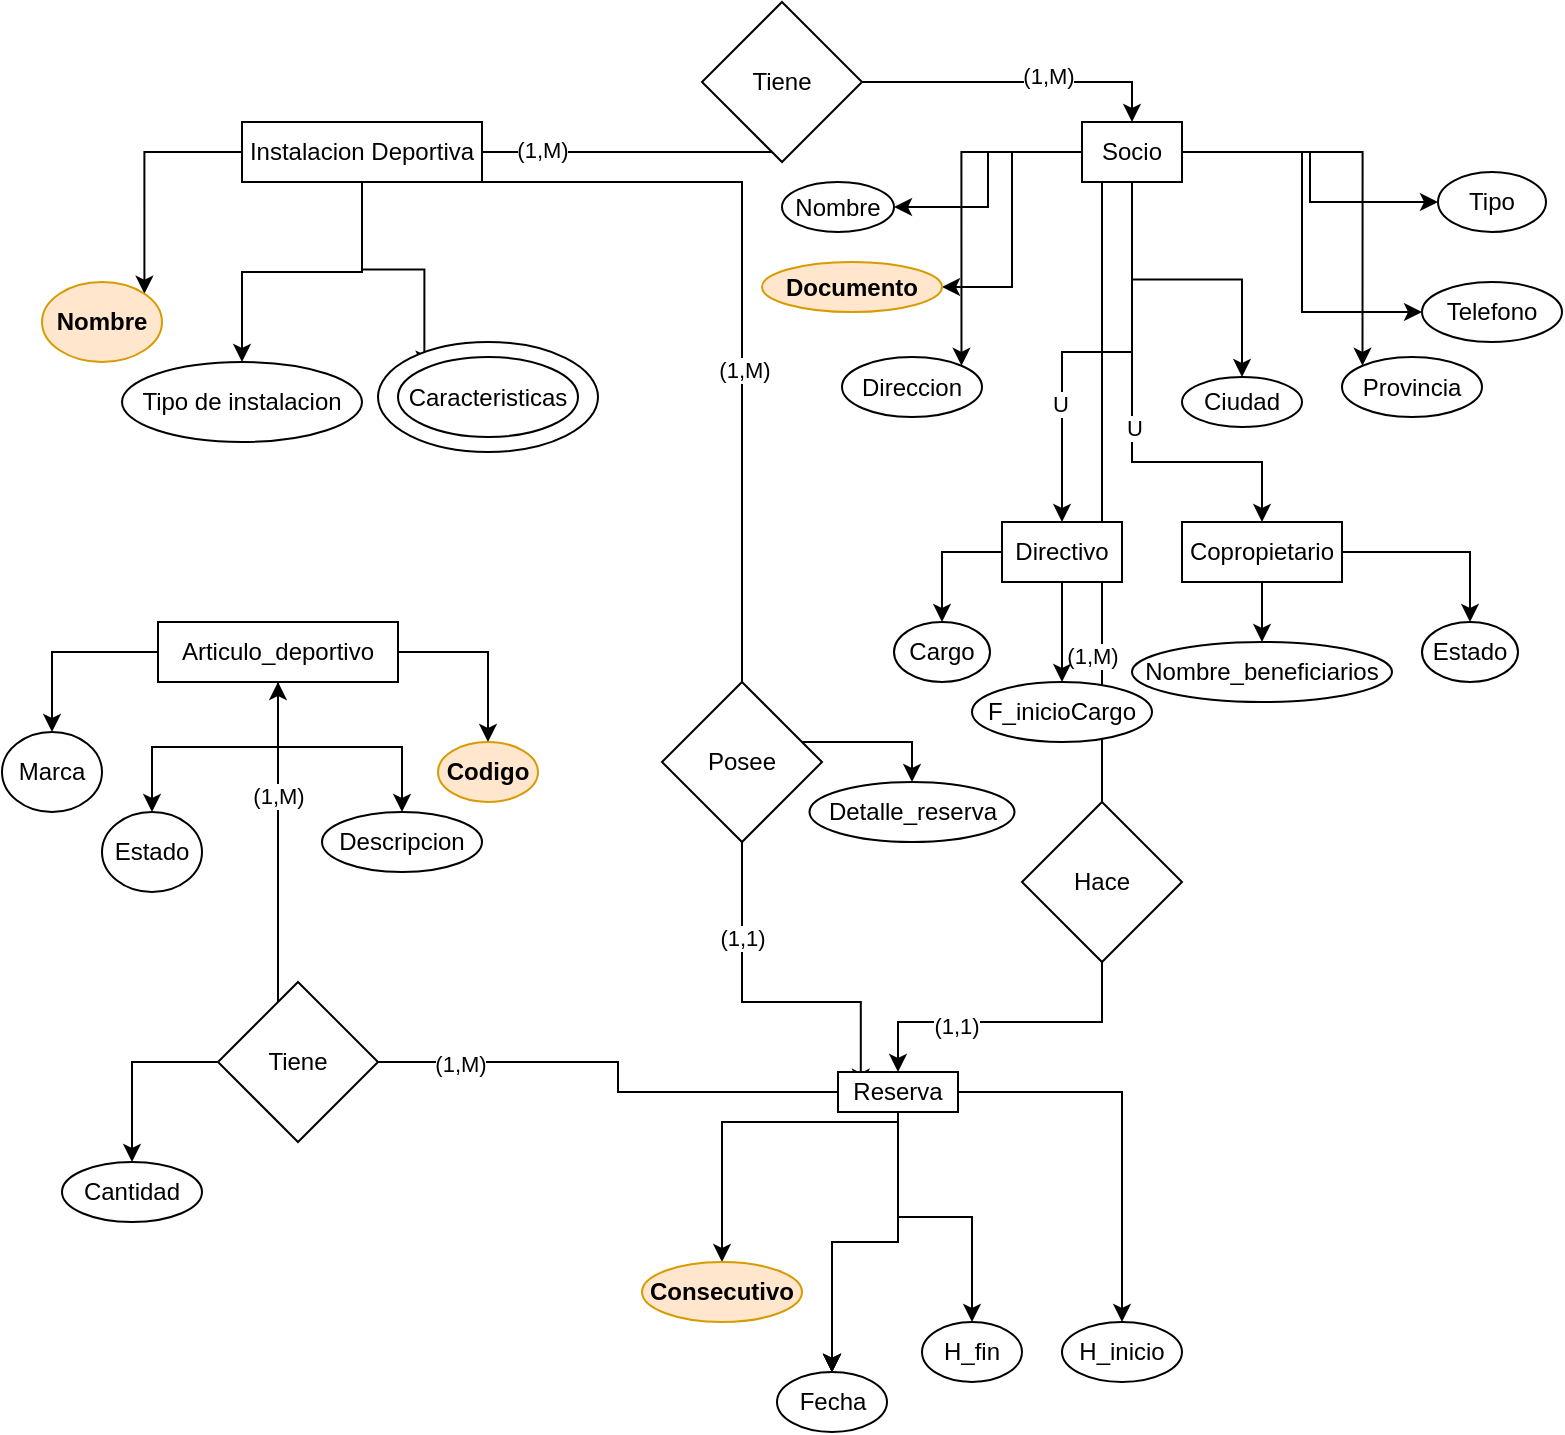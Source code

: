 <mxfile version="21.7.2" type="github">
  <diagram name="Página-1" id="hyoygEu00sJUBRQJcLb9">
    <mxGraphModel dx="1379" dy="797" grid="1" gridSize="10" guides="1" tooltips="1" connect="1" arrows="1" fold="1" page="1" pageScale="1" pageWidth="827" pageHeight="1169" math="0" shadow="0">
      <root>
        <mxCell id="0" />
        <mxCell id="1" parent="0" />
        <mxCell id="QoFn2yfLO23CZvwwbxpm-6" style="edgeStyle=orthogonalEdgeStyle;rounded=0;orthogonalLoop=1;jettySize=auto;html=1;entryX=1;entryY=0;entryDx=0;entryDy=0;" edge="1" parent="1" source="QoFn2yfLO23CZvwwbxpm-1" target="QoFn2yfLO23CZvwwbxpm-2">
          <mxGeometry relative="1" as="geometry" />
        </mxCell>
        <mxCell id="QoFn2yfLO23CZvwwbxpm-7" style="edgeStyle=orthogonalEdgeStyle;rounded=0;orthogonalLoop=1;jettySize=auto;html=1;" edge="1" parent="1" source="QoFn2yfLO23CZvwwbxpm-1" target="QoFn2yfLO23CZvwwbxpm-3">
          <mxGeometry relative="1" as="geometry" />
        </mxCell>
        <mxCell id="QoFn2yfLO23CZvwwbxpm-8" style="edgeStyle=orthogonalEdgeStyle;rounded=0;orthogonalLoop=1;jettySize=auto;html=1;entryX=0;entryY=0;entryDx=0;entryDy=0;" edge="1" parent="1" source="QoFn2yfLO23CZvwwbxpm-1" target="QoFn2yfLO23CZvwwbxpm-4">
          <mxGeometry relative="1" as="geometry" />
        </mxCell>
        <mxCell id="QoFn2yfLO23CZvwwbxpm-24" style="edgeStyle=orthogonalEdgeStyle;rounded=0;orthogonalLoop=1;jettySize=auto;html=1;entryX=0.5;entryY=0;entryDx=0;entryDy=0;" edge="1" parent="1" source="QoFn2yfLO23CZvwwbxpm-1" target="QoFn2yfLO23CZvwwbxpm-9">
          <mxGeometry relative="1" as="geometry" />
        </mxCell>
        <mxCell id="QoFn2yfLO23CZvwwbxpm-26" value="(1,M)" style="edgeLabel;html=1;align=center;verticalAlign=middle;resizable=0;points=[];" vertex="1" connectable="0" parent="QoFn2yfLO23CZvwwbxpm-24">
          <mxGeometry x="0.673" y="3" relative="1" as="geometry">
            <mxPoint as="offset" />
          </mxGeometry>
        </mxCell>
        <mxCell id="QoFn2yfLO23CZvwwbxpm-27" value="(1,M)" style="edgeLabel;html=1;align=center;verticalAlign=middle;resizable=0;points=[];" vertex="1" connectable="0" parent="QoFn2yfLO23CZvwwbxpm-24">
          <mxGeometry x="-0.844" y="1" relative="1" as="geometry">
            <mxPoint as="offset" />
          </mxGeometry>
        </mxCell>
        <mxCell id="QoFn2yfLO23CZvwwbxpm-82" style="edgeStyle=orthogonalEdgeStyle;rounded=0;orthogonalLoop=1;jettySize=auto;html=1;entryX=0.19;entryY=0.37;entryDx=0;entryDy=0;entryPerimeter=0;" edge="1" parent="1" source="QoFn2yfLO23CZvwwbxpm-1" target="QoFn2yfLO23CZvwwbxpm-53">
          <mxGeometry relative="1" as="geometry">
            <Array as="points">
              <mxPoint x="380" y="120" />
              <mxPoint x="380" y="530" />
              <mxPoint x="439" y="530" />
            </Array>
          </mxGeometry>
        </mxCell>
        <mxCell id="QoFn2yfLO23CZvwwbxpm-84" value="(1,1)" style="edgeLabel;html=1;align=center;verticalAlign=middle;resizable=0;points=[];" vertex="1" connectable="0" parent="QoFn2yfLO23CZvwwbxpm-82">
          <mxGeometry x="0.581" relative="1" as="geometry">
            <mxPoint as="offset" />
          </mxGeometry>
        </mxCell>
        <mxCell id="QoFn2yfLO23CZvwwbxpm-85" value="(1,M)" style="edgeLabel;html=1;align=center;verticalAlign=middle;resizable=0;points=[];" vertex="1" connectable="0" parent="QoFn2yfLO23CZvwwbxpm-82">
          <mxGeometry x="-0.304" y="1" relative="1" as="geometry">
            <mxPoint as="offset" />
          </mxGeometry>
        </mxCell>
        <mxCell id="QoFn2yfLO23CZvwwbxpm-1" value="Instalacion Deportiva" style="rounded=0;whiteSpace=wrap;html=1;" vertex="1" parent="1">
          <mxGeometry x="130" y="90" width="120" height="30" as="geometry" />
        </mxCell>
        <mxCell id="QoFn2yfLO23CZvwwbxpm-2" value="&lt;b&gt;Nombre&lt;/b&gt;" style="ellipse;whiteSpace=wrap;html=1;fillColor=#ffe6cc;strokeColor=#d79b00;" vertex="1" parent="1">
          <mxGeometry x="30" y="170" width="60" height="40" as="geometry" />
        </mxCell>
        <mxCell id="QoFn2yfLO23CZvwwbxpm-3" value="Tipo de instalacion" style="ellipse;whiteSpace=wrap;html=1;" vertex="1" parent="1">
          <mxGeometry x="70" y="210" width="120" height="40" as="geometry" />
        </mxCell>
        <mxCell id="QoFn2yfLO23CZvwwbxpm-5" value="" style="ellipse;whiteSpace=wrap;html=1;" vertex="1" parent="1">
          <mxGeometry x="198" y="200" width="110" height="55" as="geometry" />
        </mxCell>
        <mxCell id="QoFn2yfLO23CZvwwbxpm-4" value="Caracteristicas" style="ellipse;whiteSpace=wrap;html=1;" vertex="1" parent="1">
          <mxGeometry x="208" y="207.5" width="90" height="40" as="geometry" />
        </mxCell>
        <mxCell id="QoFn2yfLO23CZvwwbxpm-17" style="edgeStyle=orthogonalEdgeStyle;rounded=0;orthogonalLoop=1;jettySize=auto;html=1;entryX=1;entryY=0.5;entryDx=0;entryDy=0;" edge="1" parent="1" source="QoFn2yfLO23CZvwwbxpm-9" target="QoFn2yfLO23CZvwwbxpm-15">
          <mxGeometry relative="1" as="geometry" />
        </mxCell>
        <mxCell id="QoFn2yfLO23CZvwwbxpm-18" style="edgeStyle=orthogonalEdgeStyle;rounded=0;orthogonalLoop=1;jettySize=auto;html=1;entryX=1;entryY=0.5;entryDx=0;entryDy=0;" edge="1" parent="1" source="QoFn2yfLO23CZvwwbxpm-9" target="QoFn2yfLO23CZvwwbxpm-10">
          <mxGeometry relative="1" as="geometry" />
        </mxCell>
        <mxCell id="QoFn2yfLO23CZvwwbxpm-19" style="edgeStyle=orthogonalEdgeStyle;rounded=0;orthogonalLoop=1;jettySize=auto;html=1;entryX=1;entryY=0;entryDx=0;entryDy=0;" edge="1" parent="1" source="QoFn2yfLO23CZvwwbxpm-9" target="QoFn2yfLO23CZvwwbxpm-11">
          <mxGeometry relative="1" as="geometry" />
        </mxCell>
        <mxCell id="QoFn2yfLO23CZvwwbxpm-20" style="edgeStyle=orthogonalEdgeStyle;rounded=0;orthogonalLoop=1;jettySize=auto;html=1;entryX=0.5;entryY=0;entryDx=0;entryDy=0;" edge="1" parent="1" source="QoFn2yfLO23CZvwwbxpm-9" target="QoFn2yfLO23CZvwwbxpm-12">
          <mxGeometry relative="1" as="geometry" />
        </mxCell>
        <mxCell id="QoFn2yfLO23CZvwwbxpm-21" style="edgeStyle=orthogonalEdgeStyle;rounded=0;orthogonalLoop=1;jettySize=auto;html=1;entryX=0;entryY=0;entryDx=0;entryDy=0;" edge="1" parent="1" source="QoFn2yfLO23CZvwwbxpm-9" target="QoFn2yfLO23CZvwwbxpm-13">
          <mxGeometry relative="1" as="geometry" />
        </mxCell>
        <mxCell id="QoFn2yfLO23CZvwwbxpm-22" style="edgeStyle=orthogonalEdgeStyle;rounded=0;orthogonalLoop=1;jettySize=auto;html=1;entryX=0;entryY=0.5;entryDx=0;entryDy=0;" edge="1" parent="1" source="QoFn2yfLO23CZvwwbxpm-9" target="QoFn2yfLO23CZvwwbxpm-14">
          <mxGeometry relative="1" as="geometry" />
        </mxCell>
        <mxCell id="QoFn2yfLO23CZvwwbxpm-23" style="edgeStyle=orthogonalEdgeStyle;rounded=0;orthogonalLoop=1;jettySize=auto;html=1;entryX=0;entryY=0.5;entryDx=0;entryDy=0;" edge="1" parent="1" source="QoFn2yfLO23CZvwwbxpm-9" target="QoFn2yfLO23CZvwwbxpm-16">
          <mxGeometry relative="1" as="geometry" />
        </mxCell>
        <mxCell id="QoFn2yfLO23CZvwwbxpm-30" style="edgeStyle=orthogonalEdgeStyle;rounded=0;orthogonalLoop=1;jettySize=auto;html=1;" edge="1" parent="1" source="QoFn2yfLO23CZvwwbxpm-9" target="QoFn2yfLO23CZvwwbxpm-28">
          <mxGeometry relative="1" as="geometry" />
        </mxCell>
        <mxCell id="QoFn2yfLO23CZvwwbxpm-35" value="U" style="edgeLabel;html=1;align=center;verticalAlign=middle;resizable=0;points=[];" vertex="1" connectable="0" parent="QoFn2yfLO23CZvwwbxpm-30">
          <mxGeometry x="0.422" y="-1" relative="1" as="geometry">
            <mxPoint as="offset" />
          </mxGeometry>
        </mxCell>
        <mxCell id="QoFn2yfLO23CZvwwbxpm-31" style="edgeStyle=orthogonalEdgeStyle;rounded=0;orthogonalLoop=1;jettySize=auto;html=1;entryX=0.5;entryY=0;entryDx=0;entryDy=0;" edge="1" parent="1" source="QoFn2yfLO23CZvwwbxpm-9" target="QoFn2yfLO23CZvwwbxpm-29">
          <mxGeometry relative="1" as="geometry">
            <Array as="points">
              <mxPoint x="575" y="260" />
              <mxPoint x="640" y="260" />
            </Array>
          </mxGeometry>
        </mxCell>
        <mxCell id="QoFn2yfLO23CZvwwbxpm-34" value="U" style="edgeLabel;html=1;align=center;verticalAlign=middle;resizable=0;points=[];" vertex="1" connectable="0" parent="QoFn2yfLO23CZvwwbxpm-31">
          <mxGeometry x="0.409" y="-2" relative="1" as="geometry">
            <mxPoint x="-25" y="-19" as="offset" />
          </mxGeometry>
        </mxCell>
        <mxCell id="QoFn2yfLO23CZvwwbxpm-76" style="edgeStyle=orthogonalEdgeStyle;rounded=0;orthogonalLoop=1;jettySize=auto;html=1;" edge="1" parent="1" source="QoFn2yfLO23CZvwwbxpm-9" target="QoFn2yfLO23CZvwwbxpm-53">
          <mxGeometry relative="1" as="geometry">
            <Array as="points">
              <mxPoint x="560" y="540" />
              <mxPoint x="458" y="540" />
            </Array>
          </mxGeometry>
        </mxCell>
        <mxCell id="QoFn2yfLO23CZvwwbxpm-80" value="(1,M)" style="edgeLabel;html=1;align=center;verticalAlign=middle;resizable=0;points=[];" vertex="1" connectable="0" parent="QoFn2yfLO23CZvwwbxpm-76">
          <mxGeometry x="-0.133" y="-5" relative="1" as="geometry">
            <mxPoint as="offset" />
          </mxGeometry>
        </mxCell>
        <mxCell id="QoFn2yfLO23CZvwwbxpm-81" value="(1,1)" style="edgeLabel;html=1;align=center;verticalAlign=middle;resizable=0;points=[];" vertex="1" connectable="0" parent="QoFn2yfLO23CZvwwbxpm-76">
          <mxGeometry x="0.802" y="2" relative="1" as="geometry">
            <mxPoint as="offset" />
          </mxGeometry>
        </mxCell>
        <mxCell id="QoFn2yfLO23CZvwwbxpm-9" value="Socio" style="rounded=0;whiteSpace=wrap;html=1;" vertex="1" parent="1">
          <mxGeometry x="550" y="90" width="50" height="30" as="geometry" />
        </mxCell>
        <mxCell id="QoFn2yfLO23CZvwwbxpm-10" value="&lt;span&gt;Documento&lt;/span&gt;" style="ellipse;whiteSpace=wrap;html=1;fillColor=#ffe6cc;strokeColor=#d79b00;fontStyle=1" vertex="1" parent="1">
          <mxGeometry x="390" y="160" width="90" height="25" as="geometry" />
        </mxCell>
        <mxCell id="QoFn2yfLO23CZvwwbxpm-11" value="Direccion" style="ellipse;whiteSpace=wrap;html=1;" vertex="1" parent="1">
          <mxGeometry x="430" y="207.5" width="70" height="30" as="geometry" />
        </mxCell>
        <mxCell id="QoFn2yfLO23CZvwwbxpm-12" value="Ciudad" style="ellipse;whiteSpace=wrap;html=1;" vertex="1" parent="1">
          <mxGeometry x="600" y="217.5" width="60" height="25" as="geometry" />
        </mxCell>
        <mxCell id="QoFn2yfLO23CZvwwbxpm-13" value="Provincia" style="ellipse;whiteSpace=wrap;html=1;" vertex="1" parent="1">
          <mxGeometry x="680" y="207.5" width="70" height="30" as="geometry" />
        </mxCell>
        <mxCell id="QoFn2yfLO23CZvwwbxpm-14" value="Telefono" style="ellipse;whiteSpace=wrap;html=1;" vertex="1" parent="1">
          <mxGeometry x="720" y="170" width="70" height="30" as="geometry" />
        </mxCell>
        <mxCell id="QoFn2yfLO23CZvwwbxpm-15" value="Nombre" style="ellipse;whiteSpace=wrap;html=1;" vertex="1" parent="1">
          <mxGeometry x="400" y="120" width="56" height="25" as="geometry" />
        </mxCell>
        <mxCell id="QoFn2yfLO23CZvwwbxpm-16" value="Tipo" style="ellipse;whiteSpace=wrap;html=1;" vertex="1" parent="1">
          <mxGeometry x="728" y="115" width="54" height="30" as="geometry" />
        </mxCell>
        <mxCell id="QoFn2yfLO23CZvwwbxpm-25" value="Tiene" style="rhombus;whiteSpace=wrap;html=1;" vertex="1" parent="1">
          <mxGeometry x="360" y="30" width="80" height="80" as="geometry" />
        </mxCell>
        <mxCell id="QoFn2yfLO23CZvwwbxpm-36" style="edgeStyle=orthogonalEdgeStyle;rounded=0;orthogonalLoop=1;jettySize=auto;html=1;entryX=0.5;entryY=0;entryDx=0;entryDy=0;" edge="1" parent="1" source="QoFn2yfLO23CZvwwbxpm-28" target="QoFn2yfLO23CZvwwbxpm-32">
          <mxGeometry relative="1" as="geometry" />
        </mxCell>
        <mxCell id="QoFn2yfLO23CZvwwbxpm-38" style="edgeStyle=orthogonalEdgeStyle;rounded=0;orthogonalLoop=1;jettySize=auto;html=1;entryX=0.5;entryY=0;entryDx=0;entryDy=0;" edge="1" parent="1" source="QoFn2yfLO23CZvwwbxpm-28" target="QoFn2yfLO23CZvwwbxpm-37">
          <mxGeometry relative="1" as="geometry" />
        </mxCell>
        <mxCell id="QoFn2yfLO23CZvwwbxpm-28" value="Directivo" style="rounded=0;whiteSpace=wrap;html=1;" vertex="1" parent="1">
          <mxGeometry x="510" y="290" width="60" height="30" as="geometry" />
        </mxCell>
        <mxCell id="QoFn2yfLO23CZvwwbxpm-41" style="edgeStyle=orthogonalEdgeStyle;rounded=0;orthogonalLoop=1;jettySize=auto;html=1;entryX=0.5;entryY=0;entryDx=0;entryDy=0;" edge="1" parent="1" source="QoFn2yfLO23CZvwwbxpm-29" target="QoFn2yfLO23CZvwwbxpm-39">
          <mxGeometry relative="1" as="geometry" />
        </mxCell>
        <mxCell id="QoFn2yfLO23CZvwwbxpm-42" style="edgeStyle=orthogonalEdgeStyle;rounded=0;orthogonalLoop=1;jettySize=auto;html=1;entryX=0.5;entryY=0;entryDx=0;entryDy=0;" edge="1" parent="1" source="QoFn2yfLO23CZvwwbxpm-29" target="QoFn2yfLO23CZvwwbxpm-40">
          <mxGeometry relative="1" as="geometry" />
        </mxCell>
        <mxCell id="QoFn2yfLO23CZvwwbxpm-29" value="Copropietario" style="rounded=0;whiteSpace=wrap;html=1;" vertex="1" parent="1">
          <mxGeometry x="600" y="290" width="80" height="30" as="geometry" />
        </mxCell>
        <mxCell id="QoFn2yfLO23CZvwwbxpm-32" value="Cargo" style="ellipse;whiteSpace=wrap;html=1;" vertex="1" parent="1">
          <mxGeometry x="456" y="340" width="48" height="30" as="geometry" />
        </mxCell>
        <mxCell id="QoFn2yfLO23CZvwwbxpm-37" value="F_inicioCargo" style="ellipse;whiteSpace=wrap;html=1;" vertex="1" parent="1">
          <mxGeometry x="495" y="370" width="90" height="30" as="geometry" />
        </mxCell>
        <mxCell id="QoFn2yfLO23CZvwwbxpm-39" value="Nombre_beneficiarios" style="ellipse;whiteSpace=wrap;html=1;" vertex="1" parent="1">
          <mxGeometry x="575" y="350" width="130" height="30" as="geometry" />
        </mxCell>
        <mxCell id="QoFn2yfLO23CZvwwbxpm-40" value="Estado" style="ellipse;whiteSpace=wrap;html=1;" vertex="1" parent="1">
          <mxGeometry x="720" y="340" width="48" height="30" as="geometry" />
        </mxCell>
        <mxCell id="QoFn2yfLO23CZvwwbxpm-49" style="edgeStyle=orthogonalEdgeStyle;rounded=0;orthogonalLoop=1;jettySize=auto;html=1;entryX=0.5;entryY=0;entryDx=0;entryDy=0;" edge="1" parent="1" source="QoFn2yfLO23CZvwwbxpm-43" target="QoFn2yfLO23CZvwwbxpm-46">
          <mxGeometry relative="1" as="geometry" />
        </mxCell>
        <mxCell id="QoFn2yfLO23CZvwwbxpm-50" style="edgeStyle=orthogonalEdgeStyle;rounded=0;orthogonalLoop=1;jettySize=auto;html=1;" edge="1" parent="1" source="QoFn2yfLO23CZvwwbxpm-43" target="QoFn2yfLO23CZvwwbxpm-44">
          <mxGeometry relative="1" as="geometry" />
        </mxCell>
        <mxCell id="QoFn2yfLO23CZvwwbxpm-51" style="edgeStyle=orthogonalEdgeStyle;rounded=0;orthogonalLoop=1;jettySize=auto;html=1;" edge="1" parent="1" source="QoFn2yfLO23CZvwwbxpm-43" target="QoFn2yfLO23CZvwwbxpm-47">
          <mxGeometry relative="1" as="geometry" />
        </mxCell>
        <mxCell id="QoFn2yfLO23CZvwwbxpm-52" style="edgeStyle=orthogonalEdgeStyle;rounded=0;orthogonalLoop=1;jettySize=auto;html=1;entryX=0.5;entryY=0;entryDx=0;entryDy=0;" edge="1" parent="1" source="QoFn2yfLO23CZvwwbxpm-43" target="QoFn2yfLO23CZvwwbxpm-48">
          <mxGeometry relative="1" as="geometry" />
        </mxCell>
        <mxCell id="QoFn2yfLO23CZvwwbxpm-43" value="Articulo_deportivo" style="rounded=0;whiteSpace=wrap;html=1;" vertex="1" parent="1">
          <mxGeometry x="88" y="340" width="120" height="30" as="geometry" />
        </mxCell>
        <mxCell id="QoFn2yfLO23CZvwwbxpm-44" value="Estado" style="ellipse;whiteSpace=wrap;html=1;" vertex="1" parent="1">
          <mxGeometry x="60" y="435" width="50" height="40" as="geometry" />
        </mxCell>
        <mxCell id="QoFn2yfLO23CZvwwbxpm-46" value="Marca" style="ellipse;whiteSpace=wrap;html=1;" vertex="1" parent="1">
          <mxGeometry x="10" y="395" width="50" height="40" as="geometry" />
        </mxCell>
        <mxCell id="QoFn2yfLO23CZvwwbxpm-47" value="Descripcion" style="ellipse;whiteSpace=wrap;html=1;" vertex="1" parent="1">
          <mxGeometry x="170" y="435" width="80" height="30" as="geometry" />
        </mxCell>
        <mxCell id="QoFn2yfLO23CZvwwbxpm-48" value="&lt;span&gt;Codigo&lt;/span&gt;" style="ellipse;whiteSpace=wrap;html=1;fillColor=#ffe6cc;strokeColor=#d79b00;fontStyle=1" vertex="1" parent="1">
          <mxGeometry x="228" y="400" width="50" height="30" as="geometry" />
        </mxCell>
        <mxCell id="QoFn2yfLO23CZvwwbxpm-58" value="" style="edgeStyle=orthogonalEdgeStyle;rounded=0;orthogonalLoop=1;jettySize=auto;html=1;" edge="1" parent="1" source="QoFn2yfLO23CZvwwbxpm-53" target="QoFn2yfLO23CZvwwbxpm-57">
          <mxGeometry relative="1" as="geometry" />
        </mxCell>
        <mxCell id="QoFn2yfLO23CZvwwbxpm-59" style="edgeStyle=orthogonalEdgeStyle;rounded=0;orthogonalLoop=1;jettySize=auto;html=1;" edge="1" parent="1" source="QoFn2yfLO23CZvwwbxpm-53" target="QoFn2yfLO23CZvwwbxpm-54">
          <mxGeometry relative="1" as="geometry">
            <Array as="points">
              <mxPoint x="458" y="590" />
              <mxPoint x="370" y="590" />
            </Array>
          </mxGeometry>
        </mxCell>
        <mxCell id="QoFn2yfLO23CZvwwbxpm-61" value="" style="edgeStyle=orthogonalEdgeStyle;rounded=0;orthogonalLoop=1;jettySize=auto;html=1;" edge="1" parent="1" source="QoFn2yfLO23CZvwwbxpm-53" target="QoFn2yfLO23CZvwwbxpm-60">
          <mxGeometry relative="1" as="geometry" />
        </mxCell>
        <mxCell id="QoFn2yfLO23CZvwwbxpm-62" value="" style="edgeStyle=orthogonalEdgeStyle;rounded=0;orthogonalLoop=1;jettySize=auto;html=1;" edge="1" parent="1" source="QoFn2yfLO23CZvwwbxpm-53" target="QoFn2yfLO23CZvwwbxpm-57">
          <mxGeometry relative="1" as="geometry" />
        </mxCell>
        <mxCell id="QoFn2yfLO23CZvwwbxpm-63" value="" style="edgeStyle=orthogonalEdgeStyle;rounded=0;orthogonalLoop=1;jettySize=auto;html=1;" edge="1" parent="1" source="QoFn2yfLO23CZvwwbxpm-53" target="QoFn2yfLO23CZvwwbxpm-57">
          <mxGeometry relative="1" as="geometry" />
        </mxCell>
        <mxCell id="QoFn2yfLO23CZvwwbxpm-65" value="" style="edgeStyle=orthogonalEdgeStyle;rounded=0;orthogonalLoop=1;jettySize=auto;html=1;" edge="1" parent="1" source="QoFn2yfLO23CZvwwbxpm-53" target="QoFn2yfLO23CZvwwbxpm-57">
          <mxGeometry relative="1" as="geometry" />
        </mxCell>
        <mxCell id="QoFn2yfLO23CZvwwbxpm-66" value="" style="edgeStyle=orthogonalEdgeStyle;rounded=0;orthogonalLoop=1;jettySize=auto;html=1;" edge="1" parent="1" source="QoFn2yfLO23CZvwwbxpm-53" target="QoFn2yfLO23CZvwwbxpm-57">
          <mxGeometry relative="1" as="geometry" />
        </mxCell>
        <mxCell id="QoFn2yfLO23CZvwwbxpm-69" style="edgeStyle=orthogonalEdgeStyle;rounded=0;orthogonalLoop=1;jettySize=auto;html=1;" edge="1" parent="1" source="QoFn2yfLO23CZvwwbxpm-53" target="QoFn2yfLO23CZvwwbxpm-67">
          <mxGeometry relative="1" as="geometry" />
        </mxCell>
        <mxCell id="QoFn2yfLO23CZvwwbxpm-73" style="edgeStyle=orthogonalEdgeStyle;rounded=0;orthogonalLoop=1;jettySize=auto;html=1;entryX=0.5;entryY=1;entryDx=0;entryDy=0;" edge="1" parent="1" source="QoFn2yfLO23CZvwwbxpm-53" target="QoFn2yfLO23CZvwwbxpm-43">
          <mxGeometry relative="1" as="geometry">
            <mxPoint x="148" y="380" as="targetPoint" />
            <Array as="points">
              <mxPoint x="318" y="575" />
              <mxPoint x="318" y="560" />
              <mxPoint x="148" y="560" />
            </Array>
          </mxGeometry>
        </mxCell>
        <mxCell id="QoFn2yfLO23CZvwwbxpm-78" value="(1,M)" style="edgeLabel;html=1;align=center;verticalAlign=middle;resizable=0;points=[];" vertex="1" connectable="0" parent="QoFn2yfLO23CZvwwbxpm-73">
          <mxGeometry x="-0.157" y="1" relative="1" as="geometry">
            <mxPoint as="offset" />
          </mxGeometry>
        </mxCell>
        <mxCell id="QoFn2yfLO23CZvwwbxpm-79" value="(1,M)" style="edgeLabel;html=1;align=center;verticalAlign=middle;resizable=0;points=[];" vertex="1" connectable="0" parent="QoFn2yfLO23CZvwwbxpm-73">
          <mxGeometry x="0.765" relative="1" as="geometry">
            <mxPoint as="offset" />
          </mxGeometry>
        </mxCell>
        <mxCell id="QoFn2yfLO23CZvwwbxpm-53" value="Reserva" style="rounded=0;whiteSpace=wrap;html=1;" vertex="1" parent="1">
          <mxGeometry x="428" y="565" width="60" height="20" as="geometry" />
        </mxCell>
        <mxCell id="QoFn2yfLO23CZvwwbxpm-54" value="&lt;span&gt;Consecutivo&lt;/span&gt;" style="ellipse;whiteSpace=wrap;html=1;fontStyle=1;fillColor=#ffe6cc;strokeColor=#d79b00;" vertex="1" parent="1">
          <mxGeometry x="330" y="660" width="80" height="30" as="geometry" />
        </mxCell>
        <mxCell id="QoFn2yfLO23CZvwwbxpm-57" value="Fecha" style="ellipse;whiteSpace=wrap;html=1;" vertex="1" parent="1">
          <mxGeometry x="397.5" y="715" width="55" height="30" as="geometry" />
        </mxCell>
        <mxCell id="QoFn2yfLO23CZvwwbxpm-60" value="H_inicio" style="ellipse;whiteSpace=wrap;html=1;rounded=0;" vertex="1" parent="1">
          <mxGeometry x="540" y="690" width="60" height="30" as="geometry" />
        </mxCell>
        <mxCell id="QoFn2yfLO23CZvwwbxpm-67" value="H_fin" style="ellipse;whiteSpace=wrap;html=1;" vertex="1" parent="1">
          <mxGeometry x="470" y="690" width="50" height="30" as="geometry" />
        </mxCell>
        <mxCell id="QoFn2yfLO23CZvwwbxpm-90" style="edgeStyle=orthogonalEdgeStyle;rounded=0;orthogonalLoop=1;jettySize=auto;html=1;" edge="1" parent="1" source="QoFn2yfLO23CZvwwbxpm-74" target="QoFn2yfLO23CZvwwbxpm-89">
          <mxGeometry relative="1" as="geometry" />
        </mxCell>
        <mxCell id="QoFn2yfLO23CZvwwbxpm-74" value="Tiene" style="rhombus;whiteSpace=wrap;html=1;" vertex="1" parent="1">
          <mxGeometry x="118" y="520" width="80" height="80" as="geometry" />
        </mxCell>
        <mxCell id="QoFn2yfLO23CZvwwbxpm-77" value="Hace" style="rhombus;whiteSpace=wrap;html=1;" vertex="1" parent="1">
          <mxGeometry x="520" y="430" width="80" height="80" as="geometry" />
        </mxCell>
        <mxCell id="QoFn2yfLO23CZvwwbxpm-88" style="edgeStyle=orthogonalEdgeStyle;rounded=0;orthogonalLoop=1;jettySize=auto;html=1;entryX=0.5;entryY=0;entryDx=0;entryDy=0;" edge="1" parent="1" source="QoFn2yfLO23CZvwwbxpm-83" target="QoFn2yfLO23CZvwwbxpm-87">
          <mxGeometry relative="1" as="geometry">
            <Array as="points">
              <mxPoint x="465" y="400" />
            </Array>
          </mxGeometry>
        </mxCell>
        <mxCell id="QoFn2yfLO23CZvwwbxpm-83" value="Posee" style="rhombus;whiteSpace=wrap;html=1;" vertex="1" parent="1">
          <mxGeometry x="340" y="370" width="80" height="80" as="geometry" />
        </mxCell>
        <mxCell id="QoFn2yfLO23CZvwwbxpm-87" value="Detalle_reserva" style="ellipse;whiteSpace=wrap;html=1;" vertex="1" parent="1">
          <mxGeometry x="413.75" y="420" width="102.5" height="30" as="geometry" />
        </mxCell>
        <mxCell id="QoFn2yfLO23CZvwwbxpm-89" value="Cantidad" style="ellipse;whiteSpace=wrap;html=1;" vertex="1" parent="1">
          <mxGeometry x="40" y="610" width="70" height="30" as="geometry" />
        </mxCell>
      </root>
    </mxGraphModel>
  </diagram>
</mxfile>
